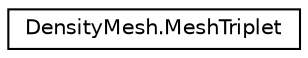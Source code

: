 digraph "Graphical Class Hierarchy"
{
 // LATEX_PDF_SIZE
  edge [fontname="Helvetica",fontsize="10",labelfontname="Helvetica",labelfontsize="10"];
  node [fontname="Helvetica",fontsize="10",shape=record];
  rankdir="LR";
  Node0 [label="DensityMesh.MeshTriplet",height=0.2,width=0.4,color="black", fillcolor="white", style="filled",URL="$class_density_mesh_1_1_mesh_triplet.html",tooltip=" "];
}
